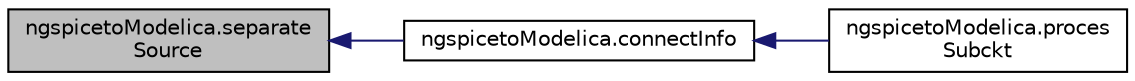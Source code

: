 digraph "ngspicetoModelica.separateSource"
{
  edge [fontname="Helvetica",fontsize="10",labelfontname="Helvetica",labelfontsize="10"];
  node [fontname="Helvetica",fontsize="10",shape=record];
  rankdir="LR";
  Node69 [label="ngspicetoModelica.separate\lSource",height=0.2,width=0.4,color="black", fillcolor="grey75", style="filled", fontcolor="black"];
  Node69 -> Node70 [dir="back",color="midnightblue",fontsize="10",style="solid",fontname="Helvetica"];
  Node70 [label="ngspicetoModelica.connectInfo",height=0.2,width=0.4,color="black", fillcolor="white", style="filled",URL="$d2/d80/namespacengspiceto_modelica.html#ab54ea99f902d0b5e467a63b7c1af5a71"];
  Node70 -> Node71 [dir="back",color="midnightblue",fontsize="10",style="solid",fontname="Helvetica"];
  Node71 [label="ngspicetoModelica.proces\lSubckt",height=0.2,width=0.4,color="black", fillcolor="white", style="filled",URL="$d2/d80/namespacengspiceto_modelica.html#a5591e4ee730a6da5fb757539763493d1",tooltip="Extract subckt data. "];
}
